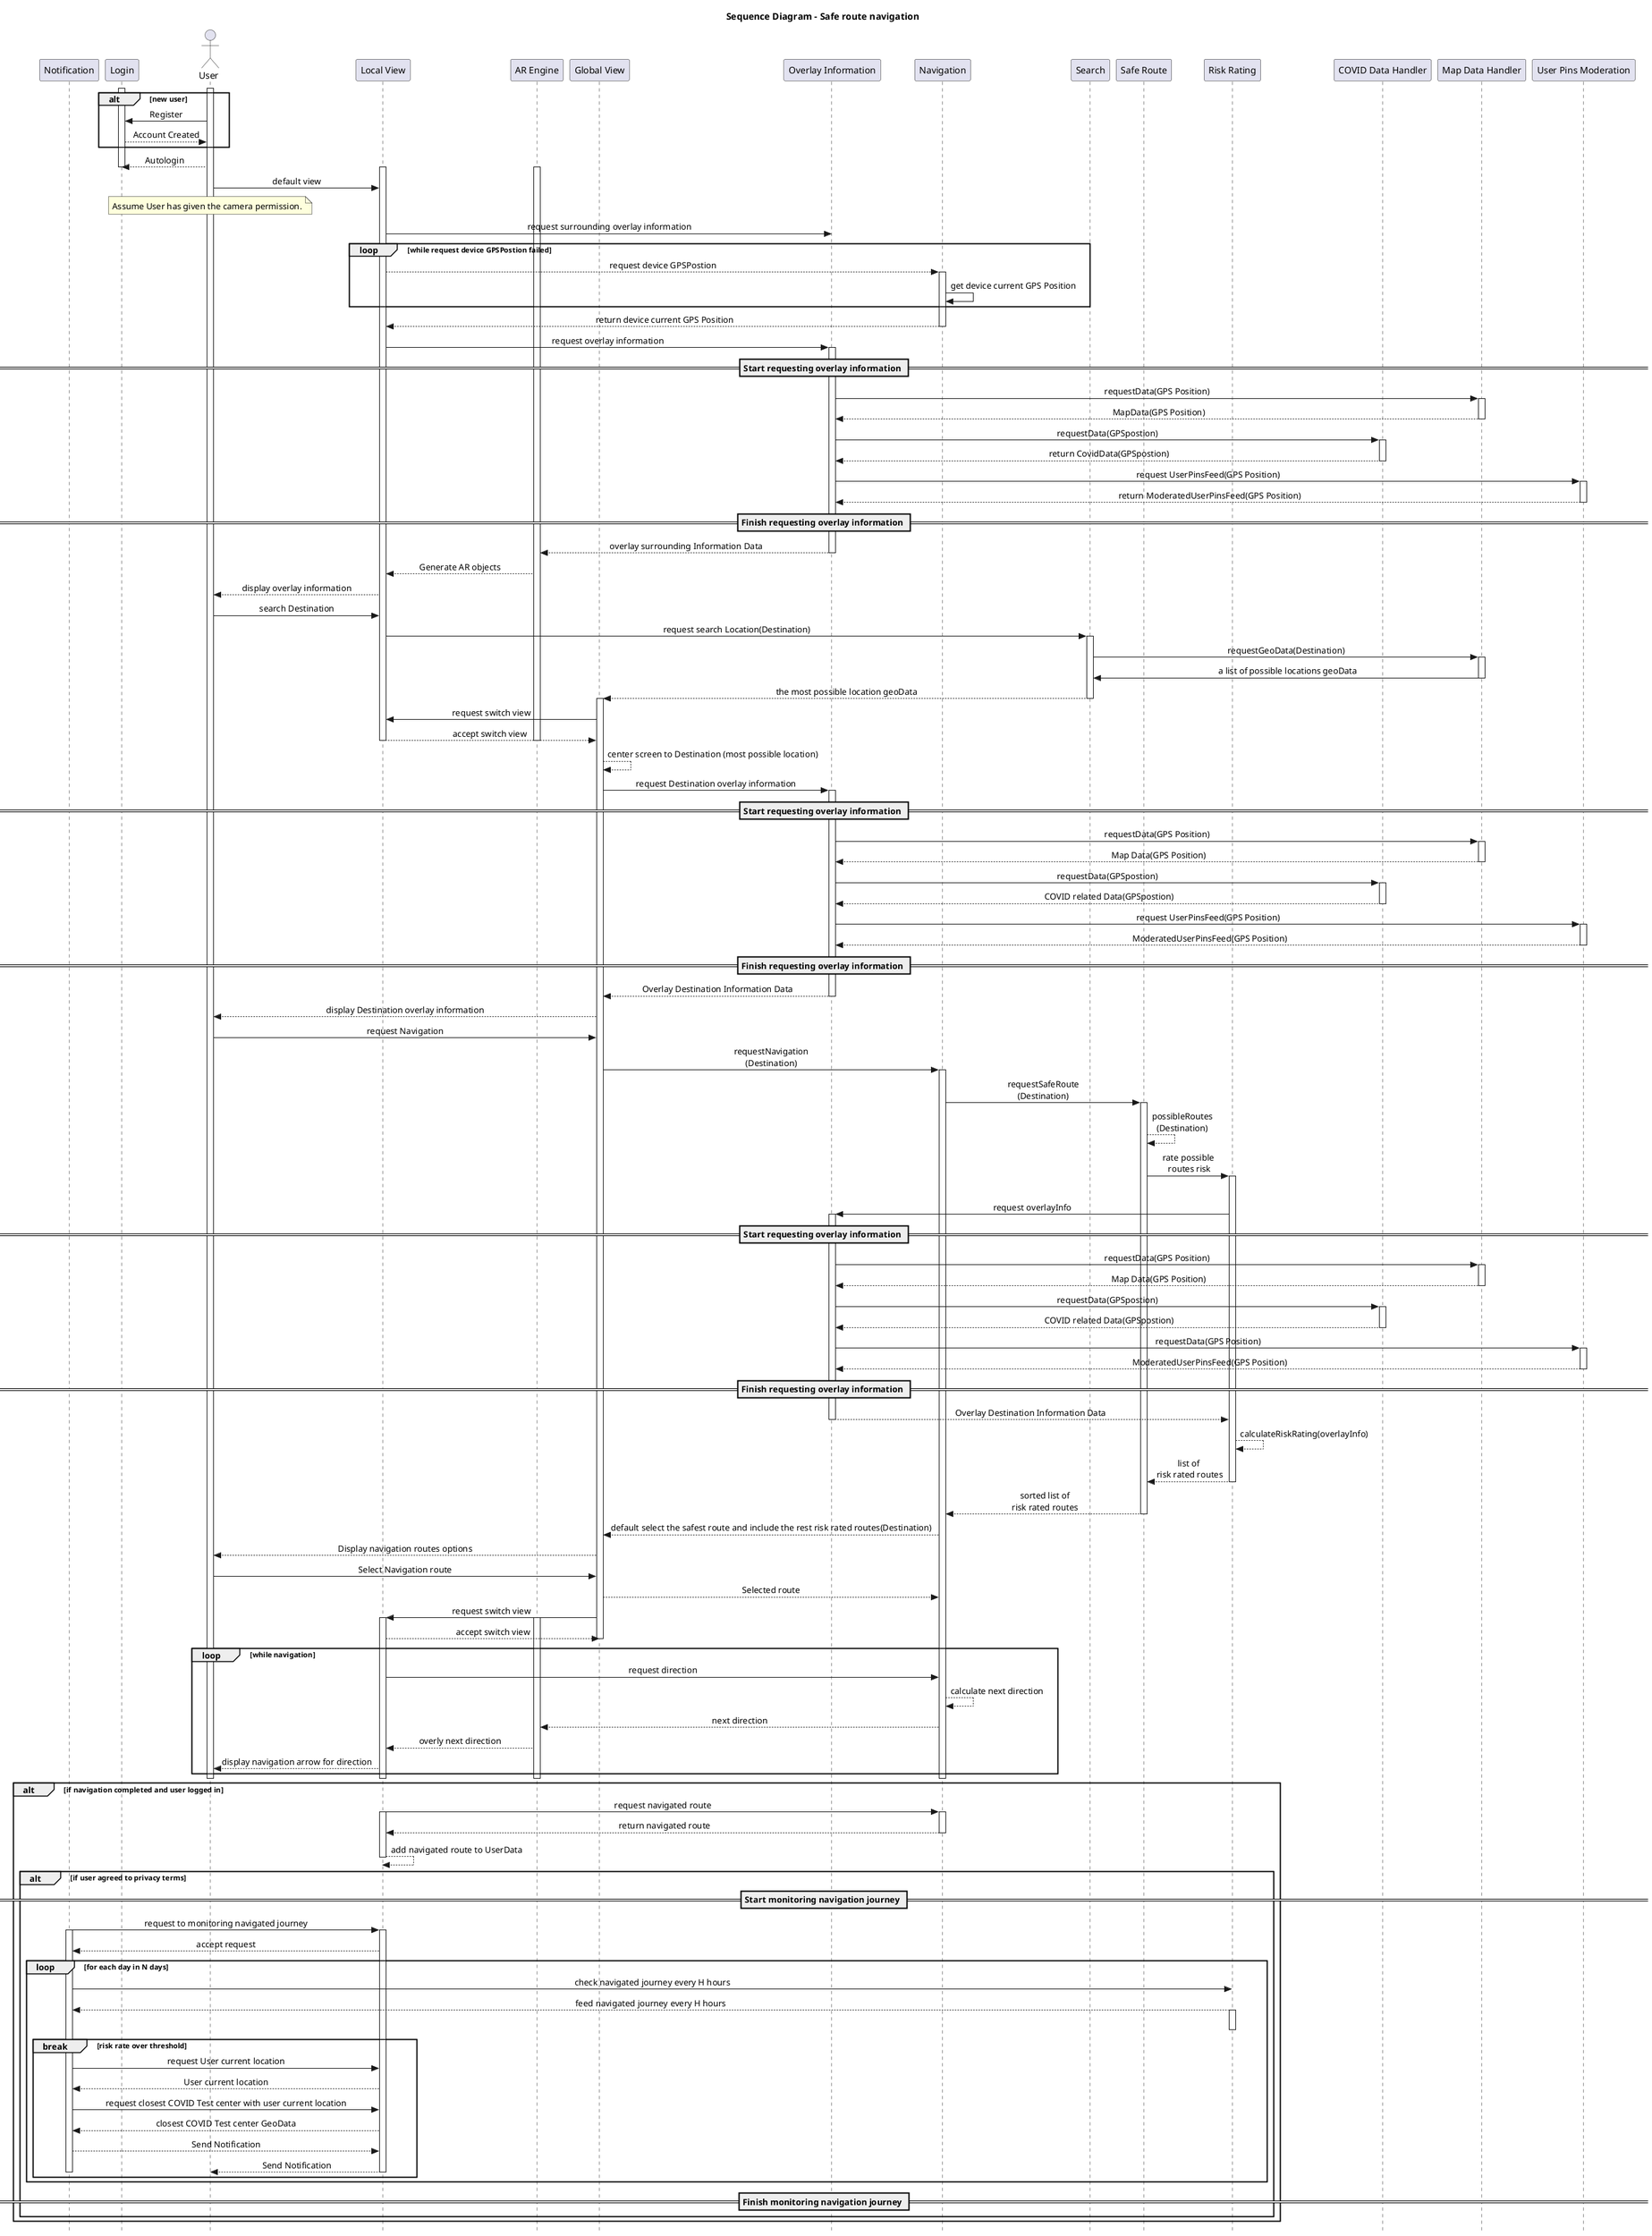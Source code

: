 @startuml BUS-B7-sqDia1

skinparam Style strictuml
skinparam SequenceMessageAlignment center

title
    Sequence Diagram - Safe route navigation 
end title
hide unlinked

participant "Notification"
participant "Login"
actor "User"
participant "Local View"
participant "AR Engine"
participant "Global View"
participant "Overlay Information"
participant "Navigation"
participant "Search"
participant "Safe Route"
participant "Risk Rating"
participant "COVID Data Handler"
participant "Map Data Handler"
participant "User Pins Moderation"


activate User
activate Login
alt new user
    User -> Login: Register
    Login --> User: Account Created
end 

User --> Login: Autologin

deactivate Login
activate "Local View"
activate "AR Engine"
User -> "Local View": default view
note over User: Assume User has given the camera permission.
"Local View" -> "Overlay Information": request surrounding overlay information
loop while request device GPSPostion failed
    "Local View" --> "Navigation": request device GPSPostion
    activate "Navigation"
    "Navigation" -> "Navigation": get device current GPS Position 
end
"Navigation" --> "Local View": return device current GPS Position
deactivate "Navigation"


"Local View" -> "Overlay Information": request overlay information
activate "Overlay Information"

== Start requesting overlay information ==
"Overlay Information" -> "Map Data Handler": requestData(GPS Position)
activate "Map Data Handler"
"Map Data Handler" --> "Overlay Information": MapData(GPS Position)
deactivate "Map Data Handler"

"Overlay Information" -> "COVID Data Handler": requestData(GPSpostion)
activate "COVID Data Handler"
"COVID Data Handler" --> "Overlay Information": return CovidData(GPSpostion)
deactivate "COVID Data Handler"

"Overlay Information" -> "User Pins Moderation": request UserPinsFeed(GPS Position)
activate "User Pins Moderation"
"User Pins Moderation" --> "Overlay Information": return ModeratedUserPinsFeed(GPS Position)
deactivate "User Pins Moderation"
== Finish requesting overlay information ==

"Overlay Information" --> "AR Engine": overlay surrounding Information Data
deactivate "Overlay Information"
"AR Engine" --> "Local View": Generate AR objects
"Local View" --> "User": display overlay information

User -> "Local View": search Destination
"Local View" -> "Search": request search Location(Destination)

activate "Search"
"Search" -> "Map Data Handler": requestGeoData(Destination)
activate "Map Data Handler"
"Map Data Handler" -> "Search": a list of possible locations geoData
deactivate "Map Data Handler"
"Search" --> "Global View": the most possible location geoData
deactivate "Search"
activate "Global View"
"Global View" -> "Local View": request switch view
"Local View" --> "Global View": accept switch view
deactivate "Local View"
deactivate "AR Engine"
"Global View" --> "Global View": center screen to Destination (most possible location)
"Global View" -> "Overlay Information": request Destination overlay information
activate "Overlay Information"

== Start requesting overlay information ==
"Overlay Information" -> "Map Data Handler": requestData(GPS Position)
activate "Map Data Handler"
"Map Data Handler" --> "Overlay Information": Map Data(GPS Position)
deactivate "Map Data Handler"

"Overlay Information" -> "COVID Data Handler": requestData(GPSpostion)
activate "COVID Data Handler"
"COVID Data Handler" --> "Overlay Information": COVID related Data(GPSpostion)
deactivate "COVID Data Handler"

"Overlay Information" -> "User Pins Moderation": request UserPinsFeed(GPS Position)
activate "User Pins Moderation"
"User Pins Moderation" --> "Overlay Information": ModeratedUserPinsFeed(GPS Position)
deactivate "User Pins Moderation"
== Finish requesting overlay information ==

"Overlay Information" --> "Global View": Overlay Destination Information Data
deactivate "Overlay Information"

"Global View" --> "User": display Destination overlay information

"User" -> "Global View": request Navigation
"Global View" -> "Navigation": requestNavigation\n(Destination)
activate "Navigation"
"Navigation" -> "Safe Route": requestSafeRoute\n(Destination)
activate "Safe Route"
"Safe Route" --> "Safe Route": possibleRoutes\n(Destination)
"Safe Route" -> "Risk Rating": rate possible\n routes risk
activate "Risk Rating"
loop for each in possibleRoutes
    "Risk Rating" -> "Overlay Information": request overlayInfo
    activate "Overlay Information"

    == Start requesting overlay information ==
    "Overlay Information" -> "Map Data Handler": requestData(GPS Position)
    activate "Map Data Handler"
    "Map Data Handler" --> "Overlay Information": Map Data(GPS Position)
    deactivate "Map Data Handler"

    "Overlay Information" -> "COVID Data Handler": requestData(GPSpostion)
    activate "COVID Data Handler"
    "COVID Data Handler" --> "Overlay Information": COVID related Data(GPSpostion)
    deactivate "COVID Data Handler"

    "Overlay Information" -> "User Pins Moderation": requestData(GPS Position)
    activate "User Pins Moderation"
    "User Pins Moderation" --> "Overlay Information": ModeratedUserPinsFeed(GPS Position)
    deactivate "User Pins Moderation"
    == Finish requesting overlay information ==

    "Overlay Information" --> "Risk Rating": Overlay Destination Information Data
    deactivate "Overlay Information"
    "Risk Rating" -->  "Risk Rating": calculateRiskRating(overlayInfo)
"Risk Rating" --> "Safe Route": list of \nrisk rated routes
deactivate "Risk Rating"
"Safe Route" --> "Navigation": sorted list of\nrisk rated routes
deactivate "Safe Route"
"Navigation" --> "Global View": default select the safest route and include the rest risk rated routes(Destination)
"Global View" --> "User": Display navigation routes options
"User" -> "Global View": Select Navigation route
"Global View" --> "Navigation": Selected route

"Global View"->"Local View": request switch view
activate "Local View"
activate "AR Engine"
"Local View" --> "Global View": accept switch view
deactivate "Global View"
loop while navigation
    "Local View" -> "Navigation": request direction
    "Navigation" --> "Navigation": calculate next direction
    "Navigation" --> "AR Engine": next direction
    "AR Engine" --> "Local View": overly next direction
    "Local View" --> "User": display navigation arrow for direction
end
deactivate "Navigation"
deactivate "AR Engine"
deactivate "User"

deactivate "Local View"

alt if navigation completed and user logged in
    "Local View" -> "Navigation": request navigated route  
    activate "Local View"
    activate "Navigation"
    "Navigation" --> "Local View": return navigated route
    deactivate "Navigation"
    "Local View" --> "Local View": add navigated route to UserData
    deactivate "Local View"
    alt if user agreed to privacy terms
        == Start monitoring navigation journey ==
        "Notification" -> "Local View": request to monitoring navigated journey
        activate "Notification"
        activate "Local View"
        "Local View" --> "Notification": accept request
        loop for each day in N days
            "Notification" -> "Risk Rating": check navigated journey every H hours
            "Risk Rating" --> "Notification": feed navigated journey every H hours
            activate "Risk Rating"
            break risk rate over threshold
                deactivate "Risk Rating"
                "Notification" -> "Local View": request User current location
                "Local View" --> "Notification": User current location
                "Notification" -> "Local View": request closest COVID Test center with user current location
                "Local View" --> "Notification": closest COVID Test center GeoData
                "Notification" --> "Local View": Send Notification
                "Local View" --> "User": Send Notification
                deactivate "Local View"
                deactivate "Notification"
            end
        end
        == Finish monitoring navigation journey ==
    end
end

' destroy "Notification"
' destroy "Login"
' destroy "User"
' destroy "Local View"
' destroy "AR Engine"
' destroy "Global View"
' destroy "Overlay Information"
' destroy "Navigation"
' destroy "Search"
' destroy "Safe Route"
' destroy "COVID Data Handler"
' destroy "Map Data Handler"
' destroy "User Pins Moderation"

@enduml